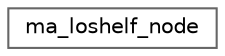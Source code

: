 digraph "Graphical Class Hierarchy"
{
 // LATEX_PDF_SIZE
  bgcolor="transparent";
  edge [fontname=Helvetica,fontsize=10,labelfontname=Helvetica,labelfontsize=10];
  node [fontname=Helvetica,fontsize=10,shape=box,height=0.2,width=0.4];
  rankdir="LR";
  Node0 [id="Node000000",label="ma_loshelf_node",height=0.2,width=0.4,color="grey40", fillcolor="white", style="filled",URL="$structma__loshelf__node.html",tooltip=" "];
}
